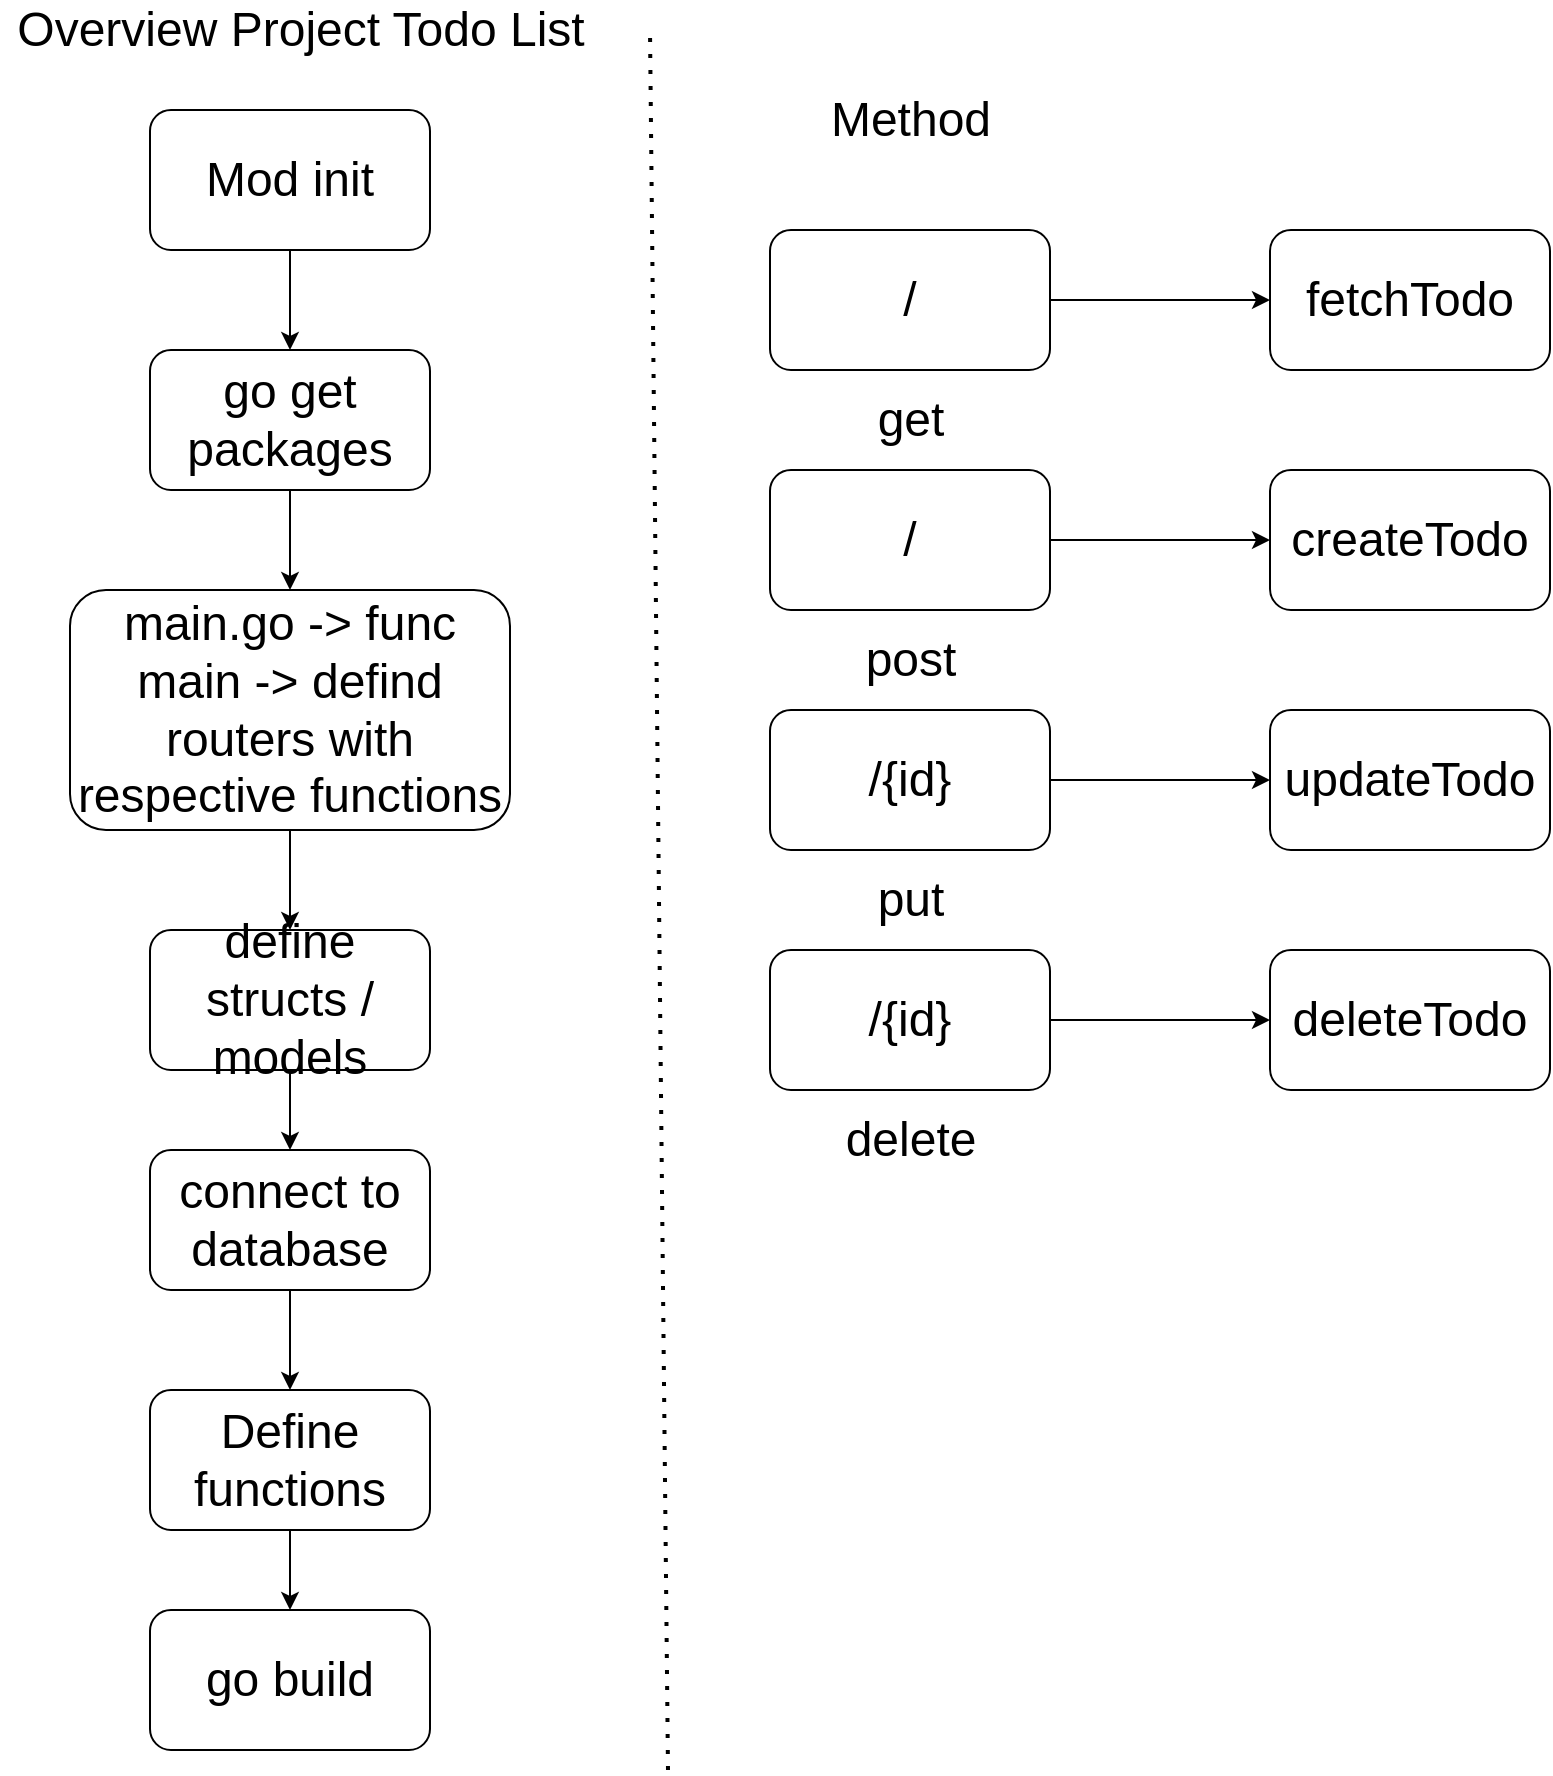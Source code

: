 <mxfile>
    <diagram id="ADjn4L-ROJ8v3iySXieA" name="Page-1">
        <mxGraphModel dx="1431" dy="858" grid="1" gridSize="10" guides="1" tooltips="1" connect="1" arrows="1" fold="1" page="1" pageScale="1" pageWidth="850" pageHeight="1100" math="0" shadow="0">
            <root>
                <mxCell id="0"/>
                <mxCell id="1" parent="0"/>
                <mxCell id="2" value="Mod init" style="rounded=1;whiteSpace=wrap;html=1;fontSize=24;" vertex="1" parent="1">
                    <mxGeometry x="90" y="80" width="140" height="70" as="geometry"/>
                </mxCell>
                <mxCell id="15" style="edgeStyle=none;html=1;exitX=0.5;exitY=1;exitDx=0;exitDy=0;entryX=0.5;entryY=0;entryDx=0;entryDy=0;fontSize=24;" edge="1" parent="1" source="3" target="4">
                    <mxGeometry relative="1" as="geometry"/>
                </mxCell>
                <mxCell id="3" value="go get packages" style="rounded=1;whiteSpace=wrap;html=1;fontSize=24;" vertex="1" parent="1">
                    <mxGeometry x="90" y="200" width="140" height="70" as="geometry"/>
                </mxCell>
                <mxCell id="16" style="edgeStyle=none;html=1;exitX=0.5;exitY=1;exitDx=0;exitDy=0;entryX=0.5;entryY=0;entryDx=0;entryDy=0;fontSize=24;" edge="1" parent="1" source="4" target="5">
                    <mxGeometry relative="1" as="geometry"/>
                </mxCell>
                <mxCell id="4" value="main.go -&amp;gt; func main -&amp;gt; defind routers with respective functions" style="rounded=1;whiteSpace=wrap;html=1;fontSize=24;" vertex="1" parent="1">
                    <mxGeometry x="50" y="320" width="220" height="120" as="geometry"/>
                </mxCell>
                <mxCell id="17" style="edgeStyle=none;html=1;exitX=0.5;exitY=1;exitDx=0;exitDy=0;entryX=0.5;entryY=0;entryDx=0;entryDy=0;fontSize=24;" edge="1" parent="1" source="5" target="6">
                    <mxGeometry relative="1" as="geometry"/>
                </mxCell>
                <mxCell id="5" value="define structs / models" style="rounded=1;whiteSpace=wrap;html=1;fontSize=24;" vertex="1" parent="1">
                    <mxGeometry x="90" y="490" width="140" height="70" as="geometry"/>
                </mxCell>
                <mxCell id="18" style="edgeStyle=none;html=1;exitX=0.5;exitY=1;exitDx=0;exitDy=0;entryX=0.5;entryY=0;entryDx=0;entryDy=0;fontSize=24;" edge="1" parent="1" source="6" target="7">
                    <mxGeometry relative="1" as="geometry"/>
                </mxCell>
                <mxCell id="6" value="connect to database" style="rounded=1;whiteSpace=wrap;html=1;fontSize=24;" vertex="1" parent="1">
                    <mxGeometry x="90" y="600" width="140" height="70" as="geometry"/>
                </mxCell>
                <mxCell id="19" style="edgeStyle=none;html=1;exitX=0.5;exitY=1;exitDx=0;exitDy=0;entryX=0.5;entryY=0;entryDx=0;entryDy=0;fontSize=24;" edge="1" parent="1" source="7" target="8">
                    <mxGeometry relative="1" as="geometry"/>
                </mxCell>
                <mxCell id="7" value="Define functions" style="rounded=1;whiteSpace=wrap;html=1;fontSize=24;" vertex="1" parent="1">
                    <mxGeometry x="90" y="720" width="140" height="70" as="geometry"/>
                </mxCell>
                <mxCell id="8" value="&lt;font style=&quot;font-size: 24px&quot;&gt;go build&lt;/font&gt;" style="rounded=1;whiteSpace=wrap;html=1;fontSize=24;" vertex="1" parent="1">
                    <mxGeometry x="90" y="830" width="140" height="70" as="geometry"/>
                </mxCell>
                <mxCell id="27" style="edgeStyle=none;html=1;exitX=1;exitY=0.5;exitDx=0;exitDy=0;entryX=0;entryY=0.5;entryDx=0;entryDy=0;fontSize=24;" edge="1" parent="1" source="9" target="23">
                    <mxGeometry relative="1" as="geometry"/>
                </mxCell>
                <mxCell id="9" value="/" style="rounded=1;whiteSpace=wrap;html=1;fontSize=24;" vertex="1" parent="1">
                    <mxGeometry x="400" y="140" width="140" height="70" as="geometry"/>
                </mxCell>
                <mxCell id="28" style="edgeStyle=none;html=1;exitX=1;exitY=0.5;exitDx=0;exitDy=0;entryX=0;entryY=0.5;entryDx=0;entryDy=0;fontSize=24;" edge="1" parent="1" source="10" target="24">
                    <mxGeometry relative="1" as="geometry"/>
                </mxCell>
                <mxCell id="10" value="/" style="rounded=1;whiteSpace=wrap;html=1;fontSize=24;" vertex="1" parent="1">
                    <mxGeometry x="400" y="260" width="140" height="70" as="geometry"/>
                </mxCell>
                <mxCell id="29" style="edgeStyle=none;html=1;exitX=1;exitY=0.5;exitDx=0;exitDy=0;entryX=0;entryY=0.5;entryDx=0;entryDy=0;fontSize=24;" edge="1" parent="1" source="11" target="25">
                    <mxGeometry relative="1" as="geometry"/>
                </mxCell>
                <mxCell id="11" value="/{id}" style="rounded=1;whiteSpace=wrap;html=1;fontSize=24;" vertex="1" parent="1">
                    <mxGeometry x="400" y="380" width="140" height="70" as="geometry"/>
                </mxCell>
                <mxCell id="30" style="edgeStyle=none;html=1;exitX=1;exitY=0.5;exitDx=0;exitDy=0;entryX=0;entryY=0.5;entryDx=0;entryDy=0;fontSize=24;" edge="1" parent="1" source="12" target="26">
                    <mxGeometry relative="1" as="geometry"/>
                </mxCell>
                <mxCell id="12" value="/{id}" style="rounded=1;whiteSpace=wrap;html=1;fontSize=24;" vertex="1" parent="1">
                    <mxGeometry x="400" y="500" width="140" height="70" as="geometry"/>
                </mxCell>
                <mxCell id="13" value="" style="endArrow=none;dashed=1;html=1;dashPattern=1 3;strokeWidth=2;fontSize=24;" edge="1" parent="1">
                    <mxGeometry width="50" height="50" relative="1" as="geometry">
                        <mxPoint x="349" y="910" as="sourcePoint"/>
                        <mxPoint x="340" y="40" as="targetPoint"/>
                    </mxGeometry>
                </mxCell>
                <mxCell id="14" value="" style="endArrow=classic;html=1;exitX=0.5;exitY=1;exitDx=0;exitDy=0;entryX=0.5;entryY=0;entryDx=0;entryDy=0;fontSize=24;" edge="1" parent="1" source="2" target="3">
                    <mxGeometry width="50" height="50" relative="1" as="geometry">
                        <mxPoint x="340" y="330" as="sourcePoint"/>
                        <mxPoint x="390" y="280" as="targetPoint"/>
                    </mxGeometry>
                </mxCell>
                <mxCell id="20" value="Overview Project Todo List" style="text;html=1;align=center;verticalAlign=middle;resizable=0;points=[];autosize=1;strokeColor=none;fillColor=none;fontSize=24;" vertex="1" parent="1">
                    <mxGeometry x="15" y="25" width="300" height="30" as="geometry"/>
                </mxCell>
                <mxCell id="23" value="fetchTodo" style="rounded=1;whiteSpace=wrap;html=1;fontSize=24;" vertex="1" parent="1">
                    <mxGeometry x="650" y="140" width="140" height="70" as="geometry"/>
                </mxCell>
                <mxCell id="24" value="createTodo" style="rounded=1;whiteSpace=wrap;html=1;fontSize=24;" vertex="1" parent="1">
                    <mxGeometry x="650" y="260" width="140" height="70" as="geometry"/>
                </mxCell>
                <mxCell id="25" value="updateTodo" style="rounded=1;whiteSpace=wrap;html=1;fontSize=24;" vertex="1" parent="1">
                    <mxGeometry x="650" y="380" width="140" height="70" as="geometry"/>
                </mxCell>
                <mxCell id="26" value="deleteTodo" style="rounded=1;whiteSpace=wrap;html=1;fontSize=24;" vertex="1" parent="1">
                    <mxGeometry x="650" y="500" width="140" height="70" as="geometry"/>
                </mxCell>
                <mxCell id="31" value="get" style="text;html=1;align=center;verticalAlign=middle;resizable=0;points=[];autosize=1;strokeColor=none;fillColor=none;fontSize=24;" vertex="1" parent="1">
                    <mxGeometry x="445" y="220" width="50" height="30" as="geometry"/>
                </mxCell>
                <mxCell id="32" value="post" style="text;html=1;align=center;verticalAlign=middle;resizable=0;points=[];autosize=1;strokeColor=none;fillColor=none;fontSize=24;" vertex="1" parent="1">
                    <mxGeometry x="440" y="340" width="60" height="30" as="geometry"/>
                </mxCell>
                <mxCell id="33" value="put" style="text;html=1;align=center;verticalAlign=middle;resizable=0;points=[];autosize=1;strokeColor=none;fillColor=none;fontSize=24;" vertex="1" parent="1">
                    <mxGeometry x="445" y="460" width="50" height="30" as="geometry"/>
                </mxCell>
                <mxCell id="34" value="delete" style="text;html=1;align=center;verticalAlign=middle;resizable=0;points=[];autosize=1;strokeColor=none;fillColor=none;fontSize=24;" vertex="1" parent="1">
                    <mxGeometry x="430" y="580" width="80" height="30" as="geometry"/>
                </mxCell>
                <mxCell id="35" value="Method" style="text;html=1;align=center;verticalAlign=middle;resizable=0;points=[];autosize=1;strokeColor=none;fillColor=none;fontSize=24;" vertex="1" parent="1">
                    <mxGeometry x="420" y="70" width="100" height="30" as="geometry"/>
                </mxCell>
            </root>
        </mxGraphModel>
    </diagram>
</mxfile>